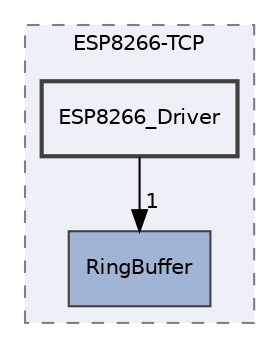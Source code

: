 digraph "C:/Users/Topuz/STM32CubeIDE/workspace_1.6.0/ESP8266-TCP-IP/ESP8266-TCP/ESP8266_Driver"
{
 // LATEX_PDF_SIZE
  edge [fontname="Helvetica",fontsize="10",labelfontname="Helvetica",labelfontsize="10"];
  node [fontname="Helvetica",fontsize="10",shape=record];
  compound=true
  subgraph clusterdir_d6aca0299a5d43c1e78297d4936c59f3 {
    graph [ bgcolor="#edf0f7", pencolor="grey50", style="filled,dashed,", label="ESP8266-TCP", fontname="Helvetica", fontsize="10", URL="dir_d6aca0299a5d43c1e78297d4936c59f3.html"]
  dir_76289216892c11fc746b92eb19e7d766 [shape=box, label="RingBuffer", style="filled,", fillcolor="#a2b4d6", color="grey25", URL="dir_76289216892c11fc746b92eb19e7d766.html"];
  dir_98f227cb0ffcb3c08632274f7c31a478 [shape=box, label="ESP8266_Driver", style="filled,bold,", fillcolor="#edf0f7", color="grey25", URL="dir_98f227cb0ffcb3c08632274f7c31a478.html"];
  }
  dir_98f227cb0ffcb3c08632274f7c31a478->dir_76289216892c11fc746b92eb19e7d766 [headlabel="1", labeldistance=1.5 headhref="dir_000015_000025.html"];
}
